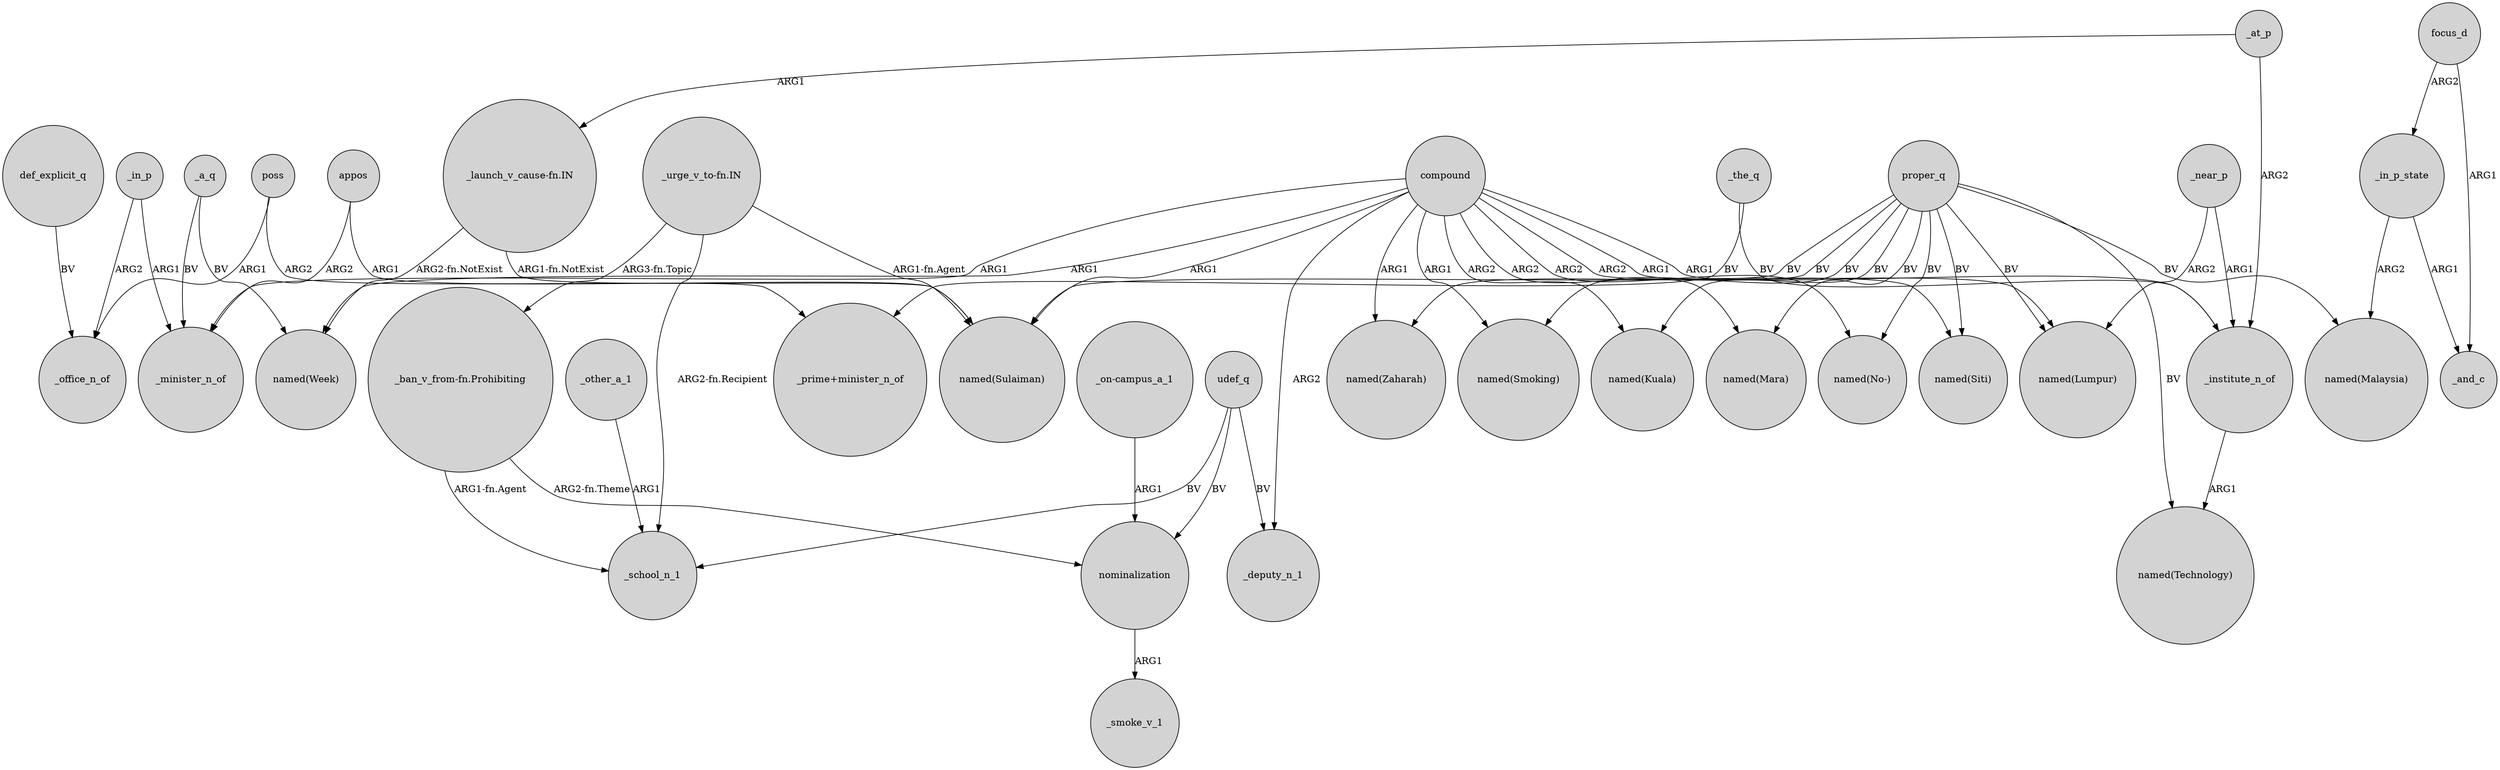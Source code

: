 digraph {
	node [shape=circle style=filled]
	compound -> "named(Kuala)" [label=ARG2]
	proper_q -> "named(Zaharah)" [label=BV]
	_in_p_state -> _and_c [label=ARG1]
	_the_q -> _institute_n_of [label=BV]
	_other_a_1 -> _school_n_1 [label=ARG1]
	_a_q -> "named(Week)" [label=BV]
	_the_q -> "_prime+minister_n_of" [label=BV]
	"_launch_v_cause-fn.IN" -> "named(Sulaiman)" [label="ARG1-fn.NotExist"]
	poss -> "_prime+minister_n_of" [label=ARG2]
	def_explicit_q -> _office_n_of [label=BV]
	_in_p -> _minister_n_of [label=ARG1]
	compound -> _deputy_n_1 [label=ARG2]
	focus_d -> _in_p_state [label=ARG2]
	_institute_n_of -> "named(Technology)" [label=ARG1]
	"_urge_v_to-fn.IN" -> "named(Sulaiman)" [label="ARG1-fn.Agent"]
	compound -> "named(Siti)" [label=ARG2]
	"_urge_v_to-fn.IN" -> _school_n_1 [label="ARG2-fn.Recipient"]
	"_ban_v_from-fn.Prohibiting" -> _school_n_1 [label="ARG1-fn.Agent"]
	proper_q -> "named(Smoking)" [label=BV]
	_a_q -> _minister_n_of [label=BV]
	nominalization -> _smoke_v_1 [label=ARG1]
	compound -> "named(Zaharah)" [label=ARG1]
	proper_q -> "named(Lumpur)" [label=BV]
	_in_p -> _office_n_of [label=ARG2]
	compound -> "named(Sulaiman)" [label=ARG1]
	_at_p -> _institute_n_of [label=ARG2]
	udef_q -> _deputy_n_1 [label=BV]
	_in_p_state -> "named(Malaysia)" [label=ARG2]
	compound -> _minister_n_of [label=ARG1]
	proper_q -> "named(Siti)" [label=BV]
	proper_q -> "named(Mara)" [label=BV]
	proper_q -> "named(No-)" [label=BV]
	focus_d -> _and_c [label=ARG1]
	poss -> _office_n_of [label=ARG1]
	_at_p -> "_launch_v_cause-fn.IN" [label=ARG1]
	udef_q -> nominalization [label=BV]
	"_on-campus_a_1" -> nominalization [label=ARG1]
	compound -> "named(Mara)" [label=ARG2]
	compound -> "named(Week)" [label=ARG1]
	"_ban_v_from-fn.Prohibiting" -> nominalization [label="ARG2-fn.Theme"]
	compound -> "named(Lumpur)" [label=ARG1]
	"_launch_v_cause-fn.IN" -> "named(Week)" [label="ARG2-fn.NotExist"]
	"_urge_v_to-fn.IN" -> "_ban_v_from-fn.Prohibiting" [label="ARG3-fn.Topic"]
	proper_q -> "named(Technology)" [label=BV]
	appos -> "named(Sulaiman)" [label=ARG1]
	appos -> _minister_n_of [label=ARG2]
	proper_q -> "named(Kuala)" [label=BV]
	proper_q -> "named(Sulaiman)" [label=BV]
	compound -> "named(No-)" [label=ARG2]
	_near_p -> "named(Lumpur)" [label=ARG2]
	proper_q -> "named(Malaysia)" [label=BV]
	udef_q -> _school_n_1 [label=BV]
	compound -> _institute_n_of [label=ARG1]
	compound -> "named(Smoking)" [label=ARG1]
	_near_p -> _institute_n_of [label=ARG1]
}
